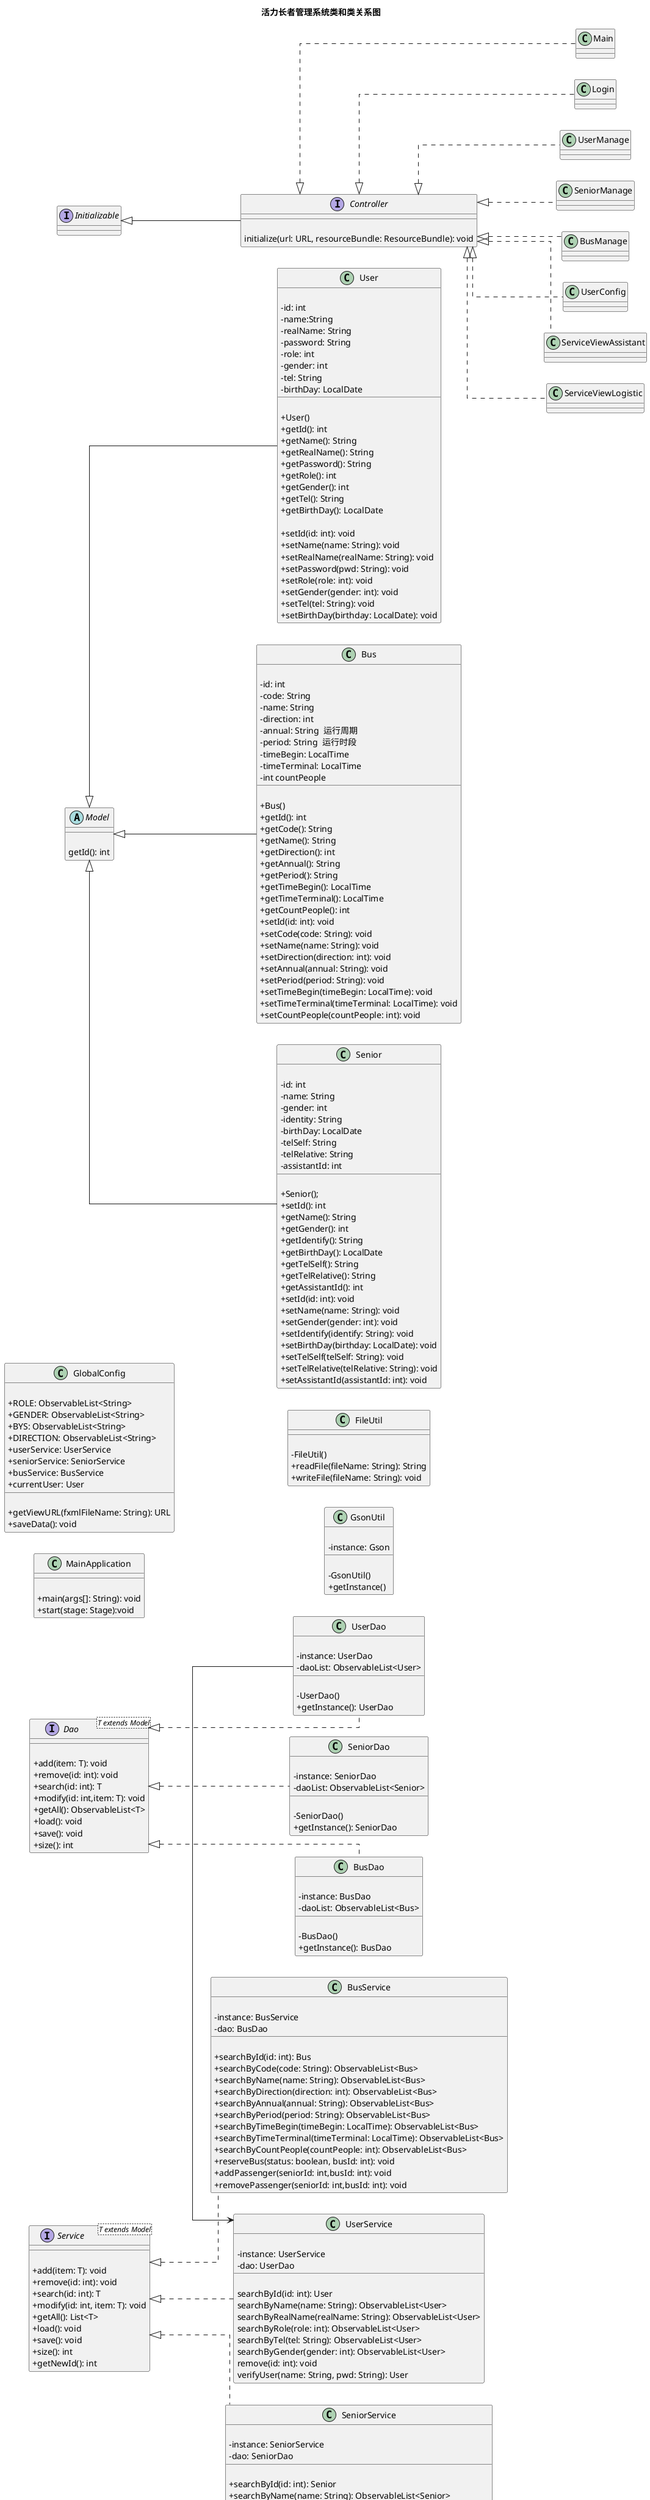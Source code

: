 @startuml
skinparam defaultFontName "OppoSans M"
skinparam linetype polyline
skinparam linetype ortho
skinparam classAttributeIconSize 0
left to right direction
title 活力长者管理系统类和类关系图

class User extends Model{
    {field}
    -id: int
    -name:String
    -realName: String
    -password: String
    -role: int
    -gender: int
    -tel: String
    -birthDay: LocalDate
    {method}
    +User()
    +getId(): int
    +getName(): String
    +getRealName(): String
    +getPassword(): String
    +getRole(): int
    +getGender(): int
    +getTel(): String
    +getBirthDay(): LocalDate

    +setId(id: int): void
    +setName(name: String): void
    +setRealName(realName: String): void
    +setPassword(pwd: String): void
    +setRole(role: int): void
    +setGender(gender: int): void
    +setTel(tel: String): void
    +setBirthDay(birthday: LocalDate): void
}

class Bus extends Model{
    {field}
    - id: int
    - code: String
    - name: String
    - direction: int
    - annual: String  运行周期
    - period: String  运行时段
    - timeBegin: LocalTime
    - timeTerminal: LocalTime
    -int countPeople
    {method}
    +Bus()
    +getId(): int
    +getCode(): String
    +getName(): String
    +getDirection(): int
    +getAnnual(): String
    +getPeriod(): String
    +getTimeBegin(): LocalTime
    +getTimeTerminal(): LocalTime
    +getCountPeople(): int
    +setId(id: int): void
    +setCode(code: String): void
    +setName(name: String): void
    +setDirection(direction: int): void
    +setAnnual(annual: String): void
    +setPeriod(period: String): void
    +setTimeBegin(timeBegin: LocalTime): void
    +setTimeTerminal(timeTerminal: LocalTime): void
    +setCountPeople(countPeople: int): void
}

class Senior extends Model{
    {field}
    -id: int
    -name: String
    -gender: int
    -identity: String
    -birthDay: LocalDate
    -telSelf: String
    -telRelative: String
    -assistantId: int
    {method}
    +Senior();
    +setId(): int
    +getName(): String
    +getGender(): int
    +getIdentify(): String
    +getBirthDay(): LocalDate
    +getTelSelf(): String
    +getTelRelative(): String
    +getAssistantId(): int
    +setId(id: int): void
    +setName(name: String): void
    +setGender(gender: int): void
    +setIdentify(identify: String): void
    +setBirthDay(birthday: LocalDate): void
    +setTelSelf(telSelf: String): void
    +setTelRelative(telRelative: String): void
    +setAssistantId(assistantId: int): void
}

abstract class Model{
    {method}
    getId(): int
}

interface Dao<T extends Model>{
    {method}
    +add(item: T): void
    +remove(id: int): void
    +search(id: int): T
    +modify(id: int,item: T): void
    +getAll(): ObservableList<T>
    +load(): void
    +save(): void
    +size(): int
}

class UserDao implements Dao{
    {field}
    -instance: UserDao
    -daoList: ObservableList<User>
    {method}
    -UserDao()
    +getInstance(): UserDao
}
class SeniorDao implements Dao{
    {field}
    -instance: SeniorDao
    -daoList: ObservableList<Senior>
    {method}
    -SeniorDao()
    +getInstance(): SeniorDao
}
class BusDao implements Dao{
    {field}
    -instance: BusDao
    -daoList: ObservableList<Bus>
    {method}
    -BusDao()
    +getInstance(): BusDao
}

interface Service<T extends Model>{
    {method}
    +add(item: T): void
    +remove(id: int): void
    +search(id: int): T
    +modify(id: int, item: T): void
    +getAll(): List<T>
    +load(): void
    +save(): void
    +size(): int
    +getNewId(): int
}
class UserService implements Service{
    {field}
    -instance: UserService
    -dao: UserDao
    {method}
    searchById(id: int): User
    searchByName(name: String): ObservableList<User>
    searchByRealName(realName: String): ObservableList<User>
    searchByRole(role: int): ObservableList<User>
    searchByTel(tel: String): ObservableList<User>
    searchByGender(gender: int): ObservableList<User>
    remove(id: int): void
    verifyUser(name: String, pwd: String): User
}
class SeniorService implements Service{
    {field}
        -instance: SeniorService
        -dao: SeniorDao
    {method}
        +searchById(id: int): Senior
        +searchByName(name: String): ObservableList<Senior>
        +searchByGender(gender: int): ObservableList<Senior>
        +searchByIdentity(identify: String): ObservableList<Senior>
        +searchByTelSelf(telSelf: String): ObservableList<Senior>
        +searchByTelRelative(telRelative: String): ObservableList<Senior>
        +searchByAssistant(userId: int): ObservableList<Senior>
}
class BusService implements Service{
    {field}
            -instance: BusService
            -dao: BusDao
    {method}
            +searchById(id: int): Bus
            +searchByCode(code: String): ObservableList<Bus>
            +searchByName(name: String): ObservableList<Bus>
            +searchByDirection(direction: int): ObservableList<Bus>
            +searchByAnnual(annual: String): ObservableList<Bus>
            +searchByPeriod(period: String): ObservableList<Bus>
            +searchByTimeBegin(timeBegin: LocalTime): ObservableList<Bus>
            +searchByTimeTerminal(timeTerminal: LocalTime): ObservableList<Bus>
            +searchByCountPeople(countPeople: int): ObservableList<Bus>
            +reserveBus(status: boolean, busId: int): void
            +addPassenger(seniorId: int,busId: int): void
            +removePassenger(seniorId: int,busId: int): void
}

interface Controller implements Initializable{
    {method}
    initialize(url: URL, resourceBundle: ResourceBundle): void
}
class Main implements Controller
class Login implements Controller
class UserManage implements Controller
class SeniorManage implements Controller
class BusManage implements Controller
class UserConfig implements Controller
class ServiceViewAssistant implements Controller
class ServiceViewLogistic implements Controller

class GlobalConfig{
    {field}
    +ROLE: ObservableList<String>
    +GENDER: ObservableList<String>
    +BYS: ObservableList<String>
    +DIRECTION: ObservableList<String>
    +userService: UserService
    +seniorService: SeniorService
    +busService: BusService
    +currentUser: User
    {method}
    +getViewURL(fxmlFileName: String): URL
    +saveData(): void
}
class MainApplication{
    {method}
    +main(args[]: String): void
    +start(stage: Stage):void
}

class FileUtil{
    {method}
    -FileUtil()
    +readFile(fileName: String): String
    +writeFile(fileName: String): void
}
class GsonUtil{
    {field}
    -instance: Gson
    {method}
    -GsonUtil()
    +getInstance()
}

UserDao -> UserService
@enduml